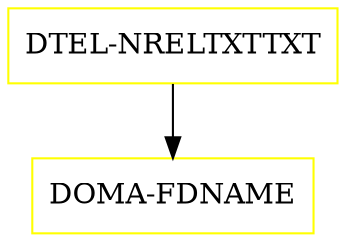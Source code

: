 digraph G {
  "DTEL-NRELTXTTXT" [shape=box,color=yellow];
  "DOMA-FDNAME" [shape=box,color=yellow,URL="./DOMA_FDNAME.html"];
  "DTEL-NRELTXTTXT" -> "DOMA-FDNAME";
}
